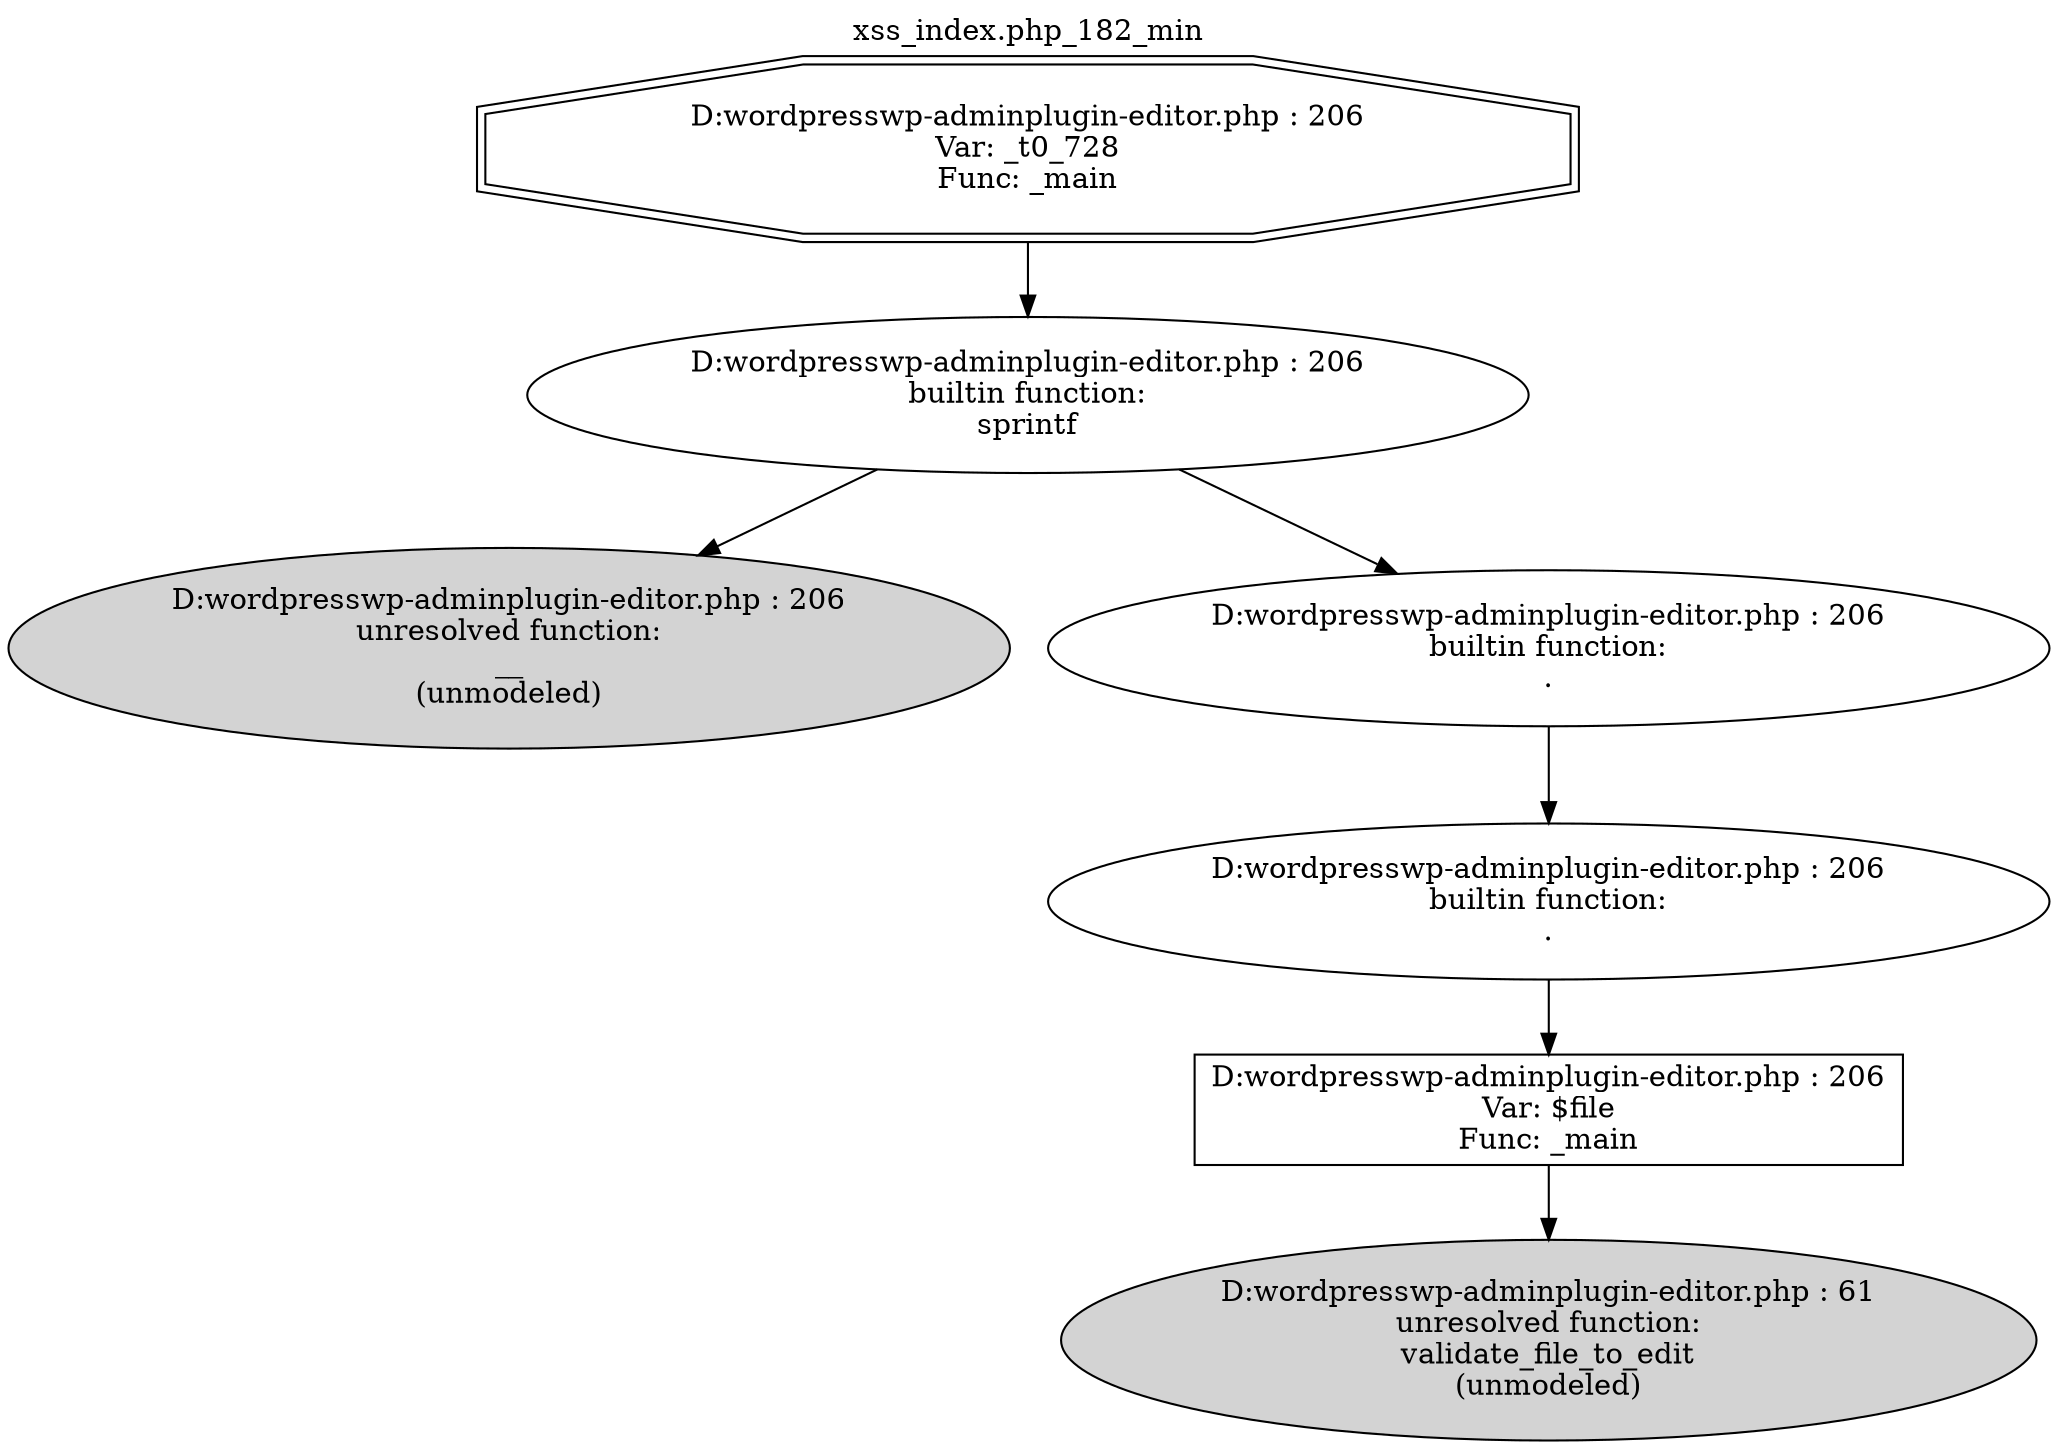 digraph cfg {
  label="xss_index.php_182_min";
  labelloc=t;
  n1 [shape=doubleoctagon, label="D:\wordpress\wp-admin\plugin-editor.php : 206\nVar: _t0_728\nFunc: _main\n"];
  n2 [shape=ellipse, label="D:\wordpress\wp-admin\plugin-editor.php : 206\nbuiltin function:\nsprintf\n"];
  n3 [shape=ellipse, label="D:\wordpress\wp-admin\plugin-editor.php : 206\nunresolved function:\n__\n(unmodeled)\n",style=filled];
  n4 [shape=ellipse, label="D:\wordpress\wp-admin\plugin-editor.php : 206\nbuiltin function:\n.\n"];
  n5 [shape=ellipse, label="D:\wordpress\wp-admin\plugin-editor.php : 206\nbuiltin function:\n.\n"];
  n6 [shape=box, label="D:\wordpress\wp-admin\plugin-editor.php : 206\nVar: $file\nFunc: _main\n"];
  n7 [shape=ellipse, label="D:\wordpress\wp-admin\plugin-editor.php : 61\nunresolved function:\nvalidate_file_to_edit\n(unmodeled)\n",style=filled];
  n1 -> n2;
  n2 -> n3;
  n2 -> n4;
  n4 -> n5;
  n5 -> n6;
  n6 -> n7;
}
